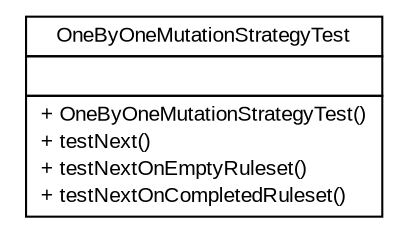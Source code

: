 #!/usr/local/bin/dot
#
# Class diagram 
# Generated by UMLGraph version R5_6 (http://www.umlgraph.org/)
#

digraph G {
	edge [fontname="arial",fontsize=10,labelfontname="arial",labelfontsize=10];
	node [fontname="arial",fontsize=10,shape=plaintext];
	nodesep=0.25;
	ranksep=0.5;
	// com.github.mkolisnyk.muto.generator.strategies.OneByOneMutationStrategyTest
	c60 [label=<<table title="com.github.mkolisnyk.muto.generator.strategies.OneByOneMutationStrategyTest" border="0" cellborder="1" cellspacing="0" cellpadding="2" port="p" href="./OneByOneMutationStrategyTest.html">
		<tr><td><table border="0" cellspacing="0" cellpadding="1">
<tr><td align="center" balign="center"> OneByOneMutationStrategyTest </td></tr>
		</table></td></tr>
		<tr><td><table border="0" cellspacing="0" cellpadding="1">
<tr><td align="left" balign="left">  </td></tr>
		</table></td></tr>
		<tr><td><table border="0" cellspacing="0" cellpadding="1">
<tr><td align="left" balign="left"> + OneByOneMutationStrategyTest() </td></tr>
<tr><td align="left" balign="left"> + testNext() </td></tr>
<tr><td align="left" balign="left"> + testNextOnEmptyRuleset() </td></tr>
<tr><td align="left" balign="left"> + testNextOnCompletedRuleset() </td></tr>
		</table></td></tr>
		</table>>, URL="./OneByOneMutationStrategyTest.html", fontname="arial", fontcolor="black", fontsize=10.0];
}

